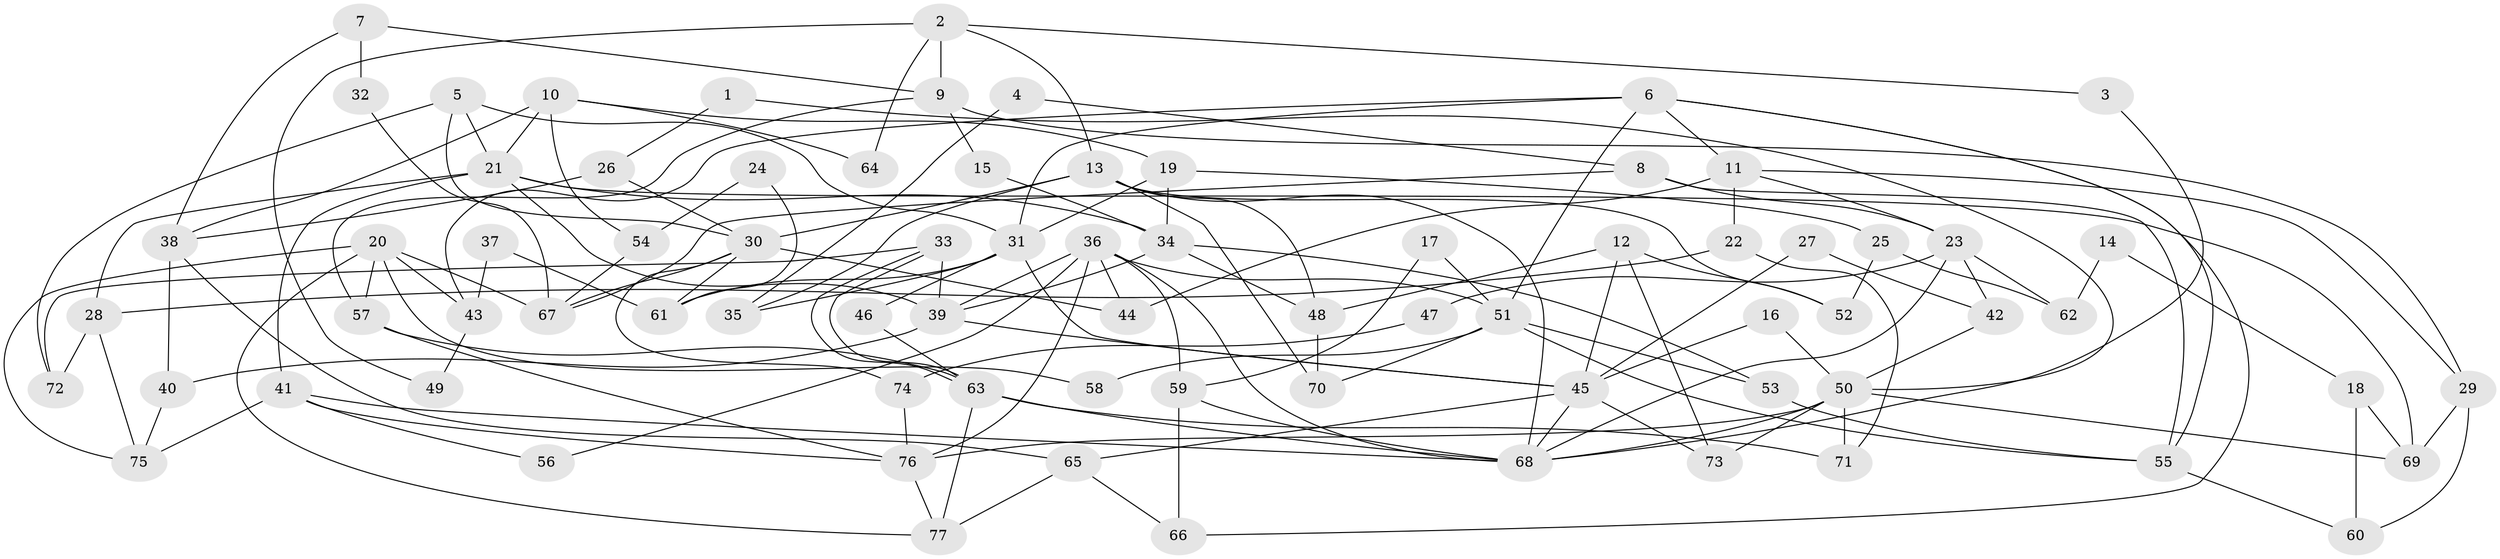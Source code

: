 // coarse degree distribution, {3: 0.10204081632653061, 10: 0.04081632653061224, 2: 0.24489795918367346, 5: 0.10204081632653061, 6: 0.10204081632653061, 7: 0.10204081632653061, 8: 0.10204081632653061, 4: 0.16326530612244897, 14: 0.02040816326530612, 9: 0.02040816326530612}
// Generated by graph-tools (version 1.1) at 2025/52/02/27/25 19:52:06]
// undirected, 77 vertices, 154 edges
graph export_dot {
graph [start="1"]
  node [color=gray90,style=filled];
  1;
  2;
  3;
  4;
  5;
  6;
  7;
  8;
  9;
  10;
  11;
  12;
  13;
  14;
  15;
  16;
  17;
  18;
  19;
  20;
  21;
  22;
  23;
  24;
  25;
  26;
  27;
  28;
  29;
  30;
  31;
  32;
  33;
  34;
  35;
  36;
  37;
  38;
  39;
  40;
  41;
  42;
  43;
  44;
  45;
  46;
  47;
  48;
  49;
  50;
  51;
  52;
  53;
  54;
  55;
  56;
  57;
  58;
  59;
  60;
  61;
  62;
  63;
  64;
  65;
  66;
  67;
  68;
  69;
  70;
  71;
  72;
  73;
  74;
  75;
  76;
  77;
  1 -- 50;
  1 -- 26;
  2 -- 13;
  2 -- 9;
  2 -- 3;
  2 -- 49;
  2 -- 64;
  3 -- 68;
  4 -- 8;
  4 -- 35;
  5 -- 21;
  5 -- 72;
  5 -- 30;
  5 -- 31;
  6 -- 51;
  6 -- 66;
  6 -- 11;
  6 -- 31;
  6 -- 43;
  6 -- 55;
  7 -- 38;
  7 -- 9;
  7 -- 32;
  8 -- 23;
  8 -- 55;
  8 -- 67;
  9 -- 29;
  9 -- 57;
  9 -- 15;
  10 -- 19;
  10 -- 21;
  10 -- 38;
  10 -- 54;
  10 -- 64;
  11 -- 44;
  11 -- 22;
  11 -- 23;
  11 -- 29;
  12 -- 48;
  12 -- 45;
  12 -- 52;
  12 -- 73;
  13 -- 70;
  13 -- 68;
  13 -- 30;
  13 -- 35;
  13 -- 48;
  13 -- 52;
  14 -- 62;
  14 -- 18;
  15 -- 34;
  16 -- 50;
  16 -- 45;
  17 -- 51;
  17 -- 59;
  18 -- 69;
  18 -- 60;
  19 -- 34;
  19 -- 31;
  19 -- 25;
  20 -- 67;
  20 -- 57;
  20 -- 43;
  20 -- 58;
  20 -- 75;
  20 -- 77;
  21 -- 41;
  21 -- 39;
  21 -- 28;
  21 -- 34;
  21 -- 69;
  22 -- 71;
  22 -- 28;
  23 -- 68;
  23 -- 42;
  23 -- 47;
  23 -- 62;
  24 -- 61;
  24 -- 54;
  25 -- 52;
  25 -- 62;
  26 -- 30;
  26 -- 38;
  27 -- 45;
  27 -- 42;
  28 -- 72;
  28 -- 75;
  29 -- 69;
  29 -- 60;
  30 -- 44;
  30 -- 61;
  30 -- 67;
  30 -- 74;
  31 -- 35;
  31 -- 45;
  31 -- 46;
  31 -- 61;
  32 -- 67;
  33 -- 39;
  33 -- 63;
  33 -- 63;
  33 -- 72;
  34 -- 39;
  34 -- 48;
  34 -- 53;
  36 -- 39;
  36 -- 68;
  36 -- 44;
  36 -- 51;
  36 -- 56;
  36 -- 59;
  36 -- 76;
  37 -- 43;
  37 -- 61;
  38 -- 65;
  38 -- 40;
  39 -- 45;
  39 -- 40;
  40 -- 75;
  41 -- 75;
  41 -- 76;
  41 -- 56;
  41 -- 68;
  42 -- 50;
  43 -- 49;
  45 -- 73;
  45 -- 65;
  45 -- 68;
  46 -- 63;
  47 -- 74;
  48 -- 70;
  50 -- 76;
  50 -- 68;
  50 -- 69;
  50 -- 71;
  50 -- 73;
  51 -- 55;
  51 -- 53;
  51 -- 58;
  51 -- 70;
  53 -- 55;
  54 -- 67;
  55 -- 60;
  57 -- 63;
  57 -- 76;
  59 -- 68;
  59 -- 66;
  63 -- 68;
  63 -- 71;
  63 -- 77;
  65 -- 77;
  65 -- 66;
  74 -- 76;
  76 -- 77;
}
